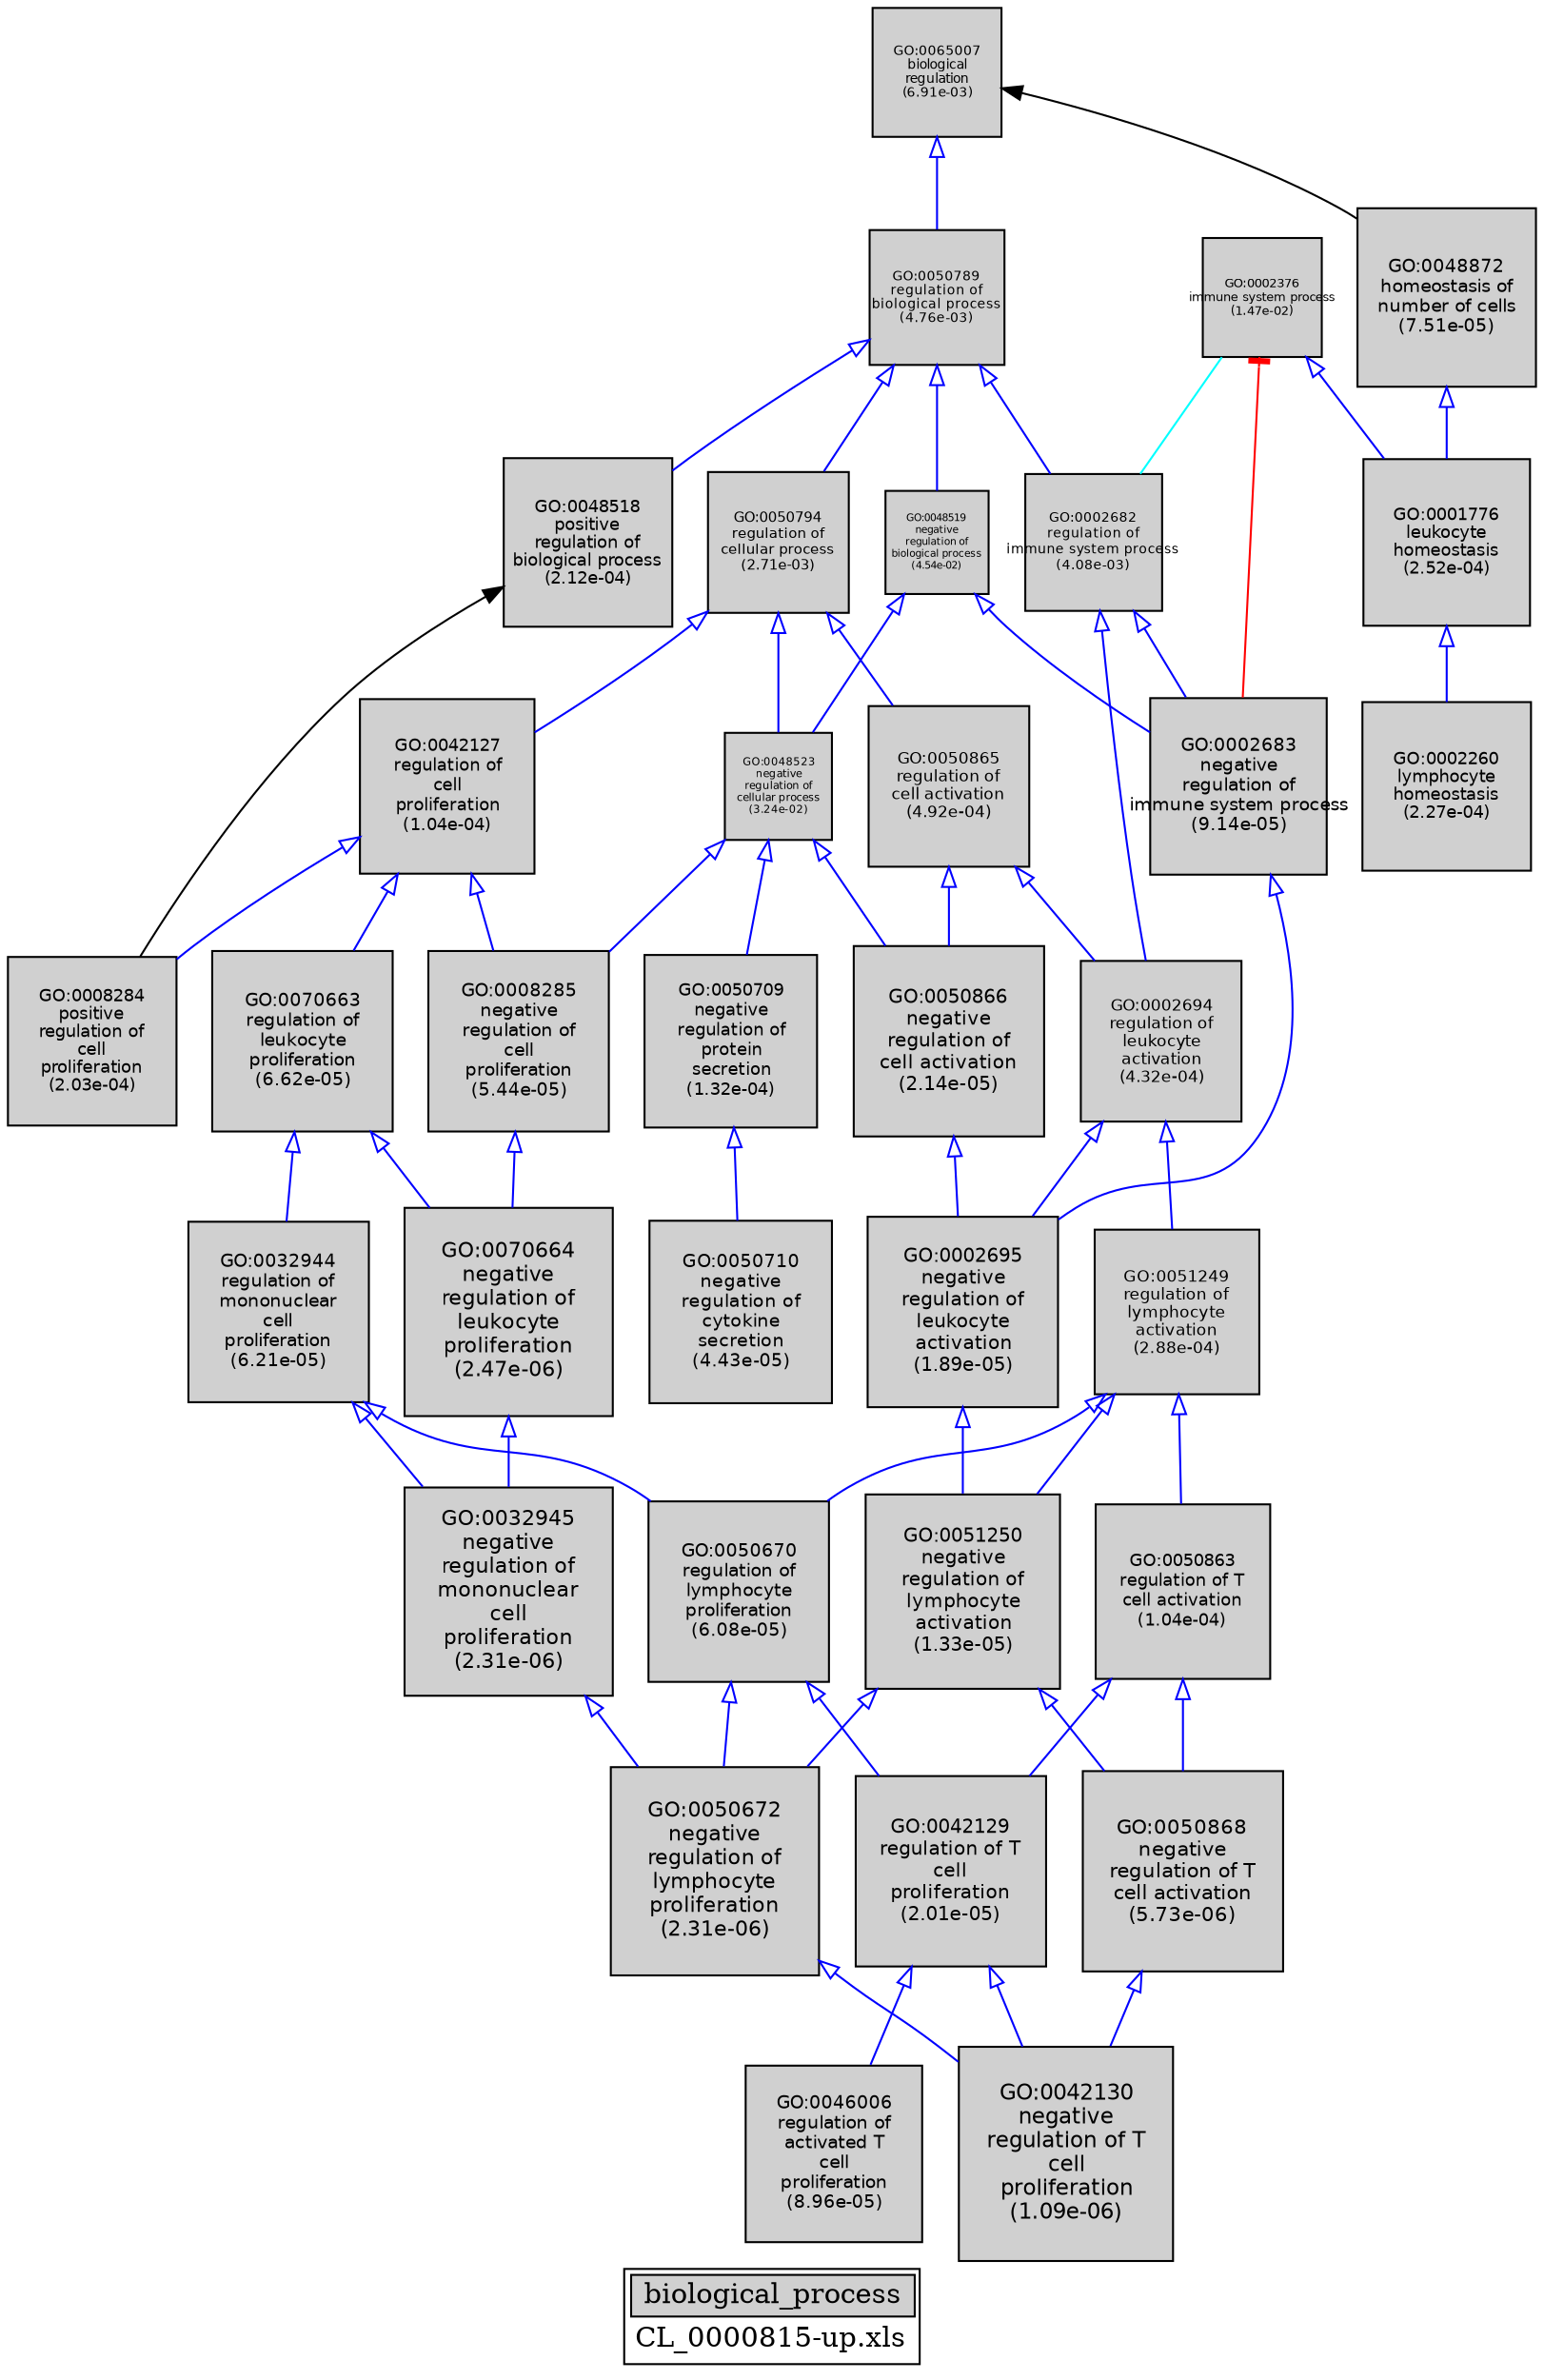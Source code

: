 digraph "biological_process" {
graph [ bgcolor = "#FFFFFF", label = <<TABLE COLOR="black" BGCOLOR="white"><TR><TD COLSPAN="2" BGCOLOR="#D0D0D0"><FONT COLOR="black">biological_process</FONT></TD></TR><TR><TD BORDER="0">CL_0000815-up.xls</TD></TR></TABLE>> ];
node [ fontname = "Helvetica" ];

subgraph "nodes" {

node [ style = "filled", fixedsize = "true", width = 1, shape = "box", fontsize = 9, fillcolor = "#D0D0D0", fontcolor = "black", color = "black" ];

"GO:0002695" [ URL = "#GO:0002695", label = <<TABLE BORDER="0"><TR><TD>GO:0002695<BR/>negative<BR/>regulation of<BR/>leukocyte<BR/>activation<BR/>(1.89e-05)</TD></TR></TABLE>>, width = 1.33602098814, shape = "box", fontsize = 9.61935111459, height = 1.33602098814 ];
"GO:0048523" [ URL = "#GO:0048523", label = <<TABLE BORDER="0"><TR><TD>GO:0048523<BR/>negative<BR/>regulation of<BR/>cellular process<BR/>(3.24e-02)</TD></TR></TABLE>>, width = 0.754716554838, shape = "box", fontsize = 5.43395919483, height = 0.754716554838 ];
"GO:0050709" [ URL = "#GO:0050709", label = <<TABLE BORDER="0"><TR><TD>GO:0050709<BR/>negative<BR/>regulation of<BR/>protein<BR/>secretion<BR/>(1.32e-04)</TD></TR></TABLE>>, width = 1.21157330087, shape = "box", fontsize = 8.72332776624, height = 1.21157330087 ];
"GO:0048872" [ URL = "#GO:0048872", label = <<TABLE BORDER="0"><TR><TD>GO:0048872<BR/>homeostasis of<BR/>number of cells<BR/>(7.51e-05)</TD></TR></TABLE>>, width = 1.24883281118, shape = "box", fontsize = 8.99159624053, height = 1.24883281118 ];
"GO:0002376" [ URL = "#GO:0002376", label = <<TABLE BORDER="0"><TR><TD>GO:0002376<BR/>immune system process<BR/>(1.47e-02)</TD></TR></TABLE>>, width = 0.835806088319, shape = "box", fontsize = 6.0178038359, height = 0.835806088319 ];
"GO:0032944" [ URL = "#GO:0032944", label = <<TABLE BORDER="0"><TR><TD>GO:0032944<BR/>regulation of<BR/>mononuclear<BR/>cell<BR/>proliferation<BR/>(6.21e-05)</TD></TR></TABLE>>, width = 1.26115135998, shape = "box", fontsize = 9.08028979187, height = 1.26115135998 ];
"GO:0002694" [ URL = "#GO:0002694", label = <<TABLE BORDER="0"><TR><TD>GO:0002694<BR/>regulation of<BR/>leukocyte<BR/>activation<BR/>(4.32e-04)</TD></TR></TABLE>>, width = 1.12871924582, shape = "box", fontsize = 8.12677856989, height = 1.12871924582 ];
"GO:0002260" [ URL = "#GO:0002260", label = <<TABLE BORDER="0"><TR><TD>GO:0002260<BR/>lymphocyte<BR/>homeostasis<BR/>(2.27e-04)</TD></TR></TABLE>>, width = 1.17422100051, shape = "box", fontsize = 8.45439120368, height = 1.17422100051 ];
"GO:0050670" [ URL = "#GO:0050670", label = <<TABLE BORDER="0"><TR><TD>GO:0050670<BR/>regulation of<BR/>lymphocyte<BR/>proliferation<BR/>(6.08e-05)</TD></TR></TABLE>>, width = 1.26256312352, shape = "box", fontsize = 9.09045448932, height = 1.26256312352 ];
"GO:0048518" [ URL = "#GO:0048518", label = <<TABLE BORDER="0"><TR><TD>GO:0048518<BR/>positive<BR/>regulation of<BR/>biological process<BR/>(2.12e-04)</TD></TR></TABLE>>, width = 1.17895846116, shape = "box", fontsize = 8.48850092034, height = 1.17895846116 ];
"GO:0002682" [ URL = "#GO:0002682", label = <<TABLE BORDER="0"><TR><TD>GO:0002682<BR/>regulation of<BR/>immune system process<BR/>(4.08e-03)</TD></TR></TABLE>>, width = 0.952670286589, shape = "box", fontsize = 6.85922606344, height = 0.952670286589 ];
"GO:0042127" [ URL = "#GO:0042127", label = <<TABLE BORDER="0"><TR><TD>GO:0042127<BR/>regulation of<BR/>cell<BR/>proliferation<BR/>(1.04e-04)</TD></TR></TABLE>>, width = 1.22755287057, shape = "box", fontsize = 8.83838066813, height = 1.22755287057 ];
"GO:0002683" [ URL = "#GO:0002683", label = <<TABLE BORDER="0"><TR><TD>GO:0002683<BR/>negative<BR/>regulation of<BR/>immune system process<BR/>(9.14e-05)</TD></TR></TABLE>>, width = 1.2358944981, shape = "box", fontsize = 8.89844038635, height = 1.2358944981 ];
"GO:0042129" [ URL = "#GO:0042129", label = <<TABLE BORDER="0"><TR><TD>GO:0042129<BR/>regulation of T<BR/>cell<BR/>proliferation<BR/>(2.01e-05)</TD></TR></TABLE>>, width = 1.3320694667, shape = "box", fontsize = 9.59090016028, height = 1.3320694667 ];
"GO:0050865" [ URL = "#GO:0050865", label = <<TABLE BORDER="0"><TR><TD>GO:0050865<BR/>regulation of<BR/>cell activation<BR/>(4.92e-04)</TD></TR></TABLE>>, width = 1.11927061569, shape = "box", fontsize = 8.05874843296, height = 1.11927061569 ];
"GO:0050866" [ URL = "#GO:0050866", label = <<TABLE BORDER="0"><TR><TD>GO:0050866<BR/>negative<BR/>regulation of<BR/>cell activation<BR/>(2.14e-05)</TD></TR></TABLE>>, width = 1.32819145392, shape = "box", fontsize = 9.56297846822, height = 1.32819145392 ];
"GO:0065007" [ URL = "#GO:0065007", label = <<TABLE BORDER="0"><TR><TD>GO:0065007<BR/>biological<BR/>regulation<BR/>(6.91e-03)</TD></TR></TABLE>>, width = 0.906470929275, shape = "box", fontsize = 6.52659069078, height = 0.906470929275 ];
"GO:0050863" [ URL = "#GO:0050863", label = <<TABLE BORDER="0"><TR><TD>GO:0050863<BR/>regulation of T<BR/>cell activation<BR/>(1.04e-04)</TD></TR></TABLE>>, width = 1.22725777541, shape = "box", fontsize = 8.83625598292, height = 1.22725777541 ];
"GO:0001776" [ URL = "#GO:0001776", label = <<TABLE BORDER="0"><TR><TD>GO:0001776<BR/>leukocyte<BR/>homeostasis<BR/>(2.52e-04)</TD></TR></TABLE>>, width = 1.1670214198, shape = "box", fontsize = 8.40255422259, height = 1.1670214198 ];
"GO:0008284" [ URL = "#GO:0008284", label = <<TABLE BORDER="0"><TR><TD>GO:0008284<BR/>positive<BR/>regulation of<BR/>cell<BR/>proliferation<BR/>(2.03e-04)</TD></TR></TABLE>>, width = 1.18213557873, shape = "box", fontsize = 8.51137616683, height = 1.18213557873 ];
"GO:0050794" [ URL = "#GO:0050794", label = <<TABLE BORDER="0"><TR><TD>GO:0050794<BR/>regulation of<BR/>cellular process<BR/>(2.71e-03)</TD></TR></TABLE>>, width = 0.987118029979, shape = "box", fontsize = 7.10724981585, height = 0.987118029979 ];
"GO:0032945" [ URL = "#GO:0032945", label = <<TABLE BORDER="0"><TR><TD>GO:0032945<BR/>negative<BR/>regulation of<BR/>mononuclear<BR/>cell<BR/>proliferation<BR/>(2.31e-06)</TD></TR></TABLE>>, width = 1.45857032835, shape = "box", fontsize = 10.5017063641, height = 1.45857032835 ];
"GO:0050672" [ URL = "#GO:0050672", label = <<TABLE BORDER="0"><TR><TD>GO:0050672<BR/>negative<BR/>regulation of<BR/>lymphocyte<BR/>proliferation<BR/>(2.31e-06)</TD></TR></TABLE>>, width = 1.45857032835, shape = "box", fontsize = 10.5017063641, height = 1.45857032835 ];
"GO:0042130" [ URL = "#GO:0042130", label = <<TABLE BORDER="0"><TR><TD>GO:0042130<BR/>negative<BR/>regulation of T<BR/>cell<BR/>proliferation<BR/>(1.09e-06)</TD></TR></TABLE>>, width = 1.5, shape = "box", fontsize = 10.8, height = 1.5 ];
"GO:0051249" [ URL = "#GO:0051249", label = <<TABLE BORDER="0"><TR><TD>GO:0051249<BR/>regulation of<BR/>lymphocyte<BR/>activation<BR/>(2.88e-04)</TD></TR></TABLE>>, width = 1.15761479239, shape = "box", fontsize = 8.33482650523, height = 1.15761479239 ];
"GO:0070663" [ URL = "#GO:0070663", label = <<TABLE BORDER="0"><TR><TD>GO:0070663<BR/>regulation of<BR/>leukocyte<BR/>proliferation<BR/>(6.62e-05)</TD></TR></TABLE>>, width = 1.25696912278, shape = "box", fontsize = 9.05017768399, height = 1.25696912278 ];
"GO:0050789" [ URL = "#GO:0050789", label = <<TABLE BORDER="0"><TR><TD>GO:0050789<BR/>regulation of<BR/>biological process<BR/>(4.76e-03)</TD></TR></TABLE>>, width = 0.939393377032, shape = "box", fontsize = 6.76363231463, height = 0.939393377032 ];
"GO:0050710" [ URL = "#GO:0050710", label = <<TABLE BORDER="0"><TR><TD>GO:0050710<BR/>negative<BR/>regulation of<BR/>cytokine<BR/>secretion<BR/>(4.43e-05)</TD></TR></TABLE>>, width = 1.28286582994, shape = "box", fontsize = 9.23663397556, height = 1.28286582994 ];
"GO:0050868" [ URL = "#GO:0050868", label = <<TABLE BORDER="0"><TR><TD>GO:0050868<BR/>negative<BR/>regulation of T<BR/>cell activation<BR/>(5.73e-06)</TD></TR></TABLE>>, width = 1.40686743847, shape = "box", fontsize = 10.129445557, height = 1.40686743847 ];
"GO:0048519" [ URL = "#GO:0048519", label = <<TABLE BORDER="0"><TR><TD>GO:0048519<BR/>negative<BR/>regulation of<BR/>biological process<BR/>(4.54e-02)</TD></TR></TABLE>>, width = 0.717259720216, shape = "box", fontsize = 5.16426998556, height = 0.717259720216 ];
"GO:0070664" [ URL = "#GO:0070664", label = <<TABLE BORDER="0"><TR><TD>GO:0070664<BR/>negative<BR/>regulation of<BR/>leukocyte<BR/>proliferation<BR/>(2.47e-06)</TD></TR></TABLE>>, width = 1.45489349495, shape = "box", fontsize = 10.4752331637, height = 1.45489349495 ];
"GO:0046006" [ URL = "#GO:0046006", label = <<TABLE BORDER="0"><TR><TD>GO:0046006<BR/>regulation of<BR/>activated T<BR/>cell<BR/>proliferation<BR/>(8.96e-05)</TD></TR></TABLE>>, width = 1.2371848031, shape = "box", fontsize = 8.90773058235, height = 1.2371848031 ];
"GO:0008285" [ URL = "#GO:0008285", label = <<TABLE BORDER="0"><TR><TD>GO:0008285<BR/>negative<BR/>regulation of<BR/>cell<BR/>proliferation<BR/>(5.44e-05)</TD></TR></TABLE>>, width = 1.26968110876, shape = "box", fontsize = 9.14170398311, height = 1.26968110876 ];
"GO:0051250" [ URL = "#GO:0051250", label = <<TABLE BORDER="0"><TR><TD>GO:0051250<BR/>negative<BR/>regulation of<BR/>lymphocyte<BR/>activation<BR/>(1.33e-05)</TD></TR></TABLE>>, width = 1.35699756833, shape = "box", fontsize = 9.77038249198, height = 1.35699756833 ];
}
subgraph "edges" {


edge [ dir = "back", weight = 1 ];
subgraph "regulates" {


edge [ color = "cyan", arrowtail = "none" ];
subgraph "positive" {


edge [ color = "green", arrowtail = "vee" ];
}
subgraph "negative" {


edge [ color = "red", arrowtail = "tee" ];
"GO:0002376" -> "GO:0002683";
}
"GO:0002376" -> "GO:0002682";
}
subgraph "part_of" {


edge [ color = "purple", arrowtail = "diamond", weight = 2.5 ];
}
subgraph "is_a" {


edge [ color = "blue", arrowtail = "empty", weight = 5.0 ];
"GO:0002682" -> "GO:0002694";
"GO:0050789" -> "GO:0048518";
"GO:0050709" -> "GO:0050710";
"GO:0032945" -> "GO:0050672";
"GO:0002694" -> "GO:0051249";
"GO:0051249" -> "GO:0050863";
"GO:0050670" -> "GO:0042129";
"GO:0050794" -> "GO:0042127";
"GO:0070663" -> "GO:0070664";
"GO:0051250" -> "GO:0050672";
"GO:0050794" -> "GO:0050865";
"GO:0042127" -> "GO:0008285";
"GO:0050866" -> "GO:0002695";
"GO:0050868" -> "GO:0042130";
"GO:0002694" -> "GO:0002695";
"GO:0050670" -> "GO:0050672";
"GO:0002376" -> "GO:0001776";
"GO:0048519" -> "GO:0002683";
"GO:0048523" -> "GO:0008285";
"GO:0002683" -> "GO:0002695";
"GO:0042129" -> "GO:0046006";
"GO:0048519" -> "GO:0048523";
"GO:0050672" -> "GO:0042130";
"GO:0042127" -> "GO:0008284";
"GO:0070663" -> "GO:0032944";
"GO:0002695" -> "GO:0051250";
"GO:0050863" -> "GO:0042129";
"GO:0051250" -> "GO:0050868";
"GO:0008285" -> "GO:0070664";
"GO:0042127" -> "GO:0070663";
"GO:0050863" -> "GO:0050868";
"GO:0032944" -> "GO:0050670";
"GO:0050789" -> "GO:0002682";
"GO:0042129" -> "GO:0042130";
"GO:0048872" -> "GO:0001776";
"GO:0050789" -> "GO:0050794";
"GO:0048523" -> "GO:0050709";
"GO:0050865" -> "GO:0050866";
"GO:0051249" -> "GO:0051250";
"GO:0048523" -> "GO:0050866";
"GO:0050789" -> "GO:0048519";
"GO:0050794" -> "GO:0048523";
"GO:0002682" -> "GO:0002683";
"GO:0032944" -> "GO:0032945";
"GO:0050865" -> "GO:0002694";
"GO:0070664" -> "GO:0032945";
"GO:0065007" -> "GO:0050789";
"GO:0051249" -> "GO:0050670";
"GO:0001776" -> "GO:0002260";
}
"GO:0065007" -> "GO:0048872";
"GO:0048518" -> "GO:0008284";
}
}
